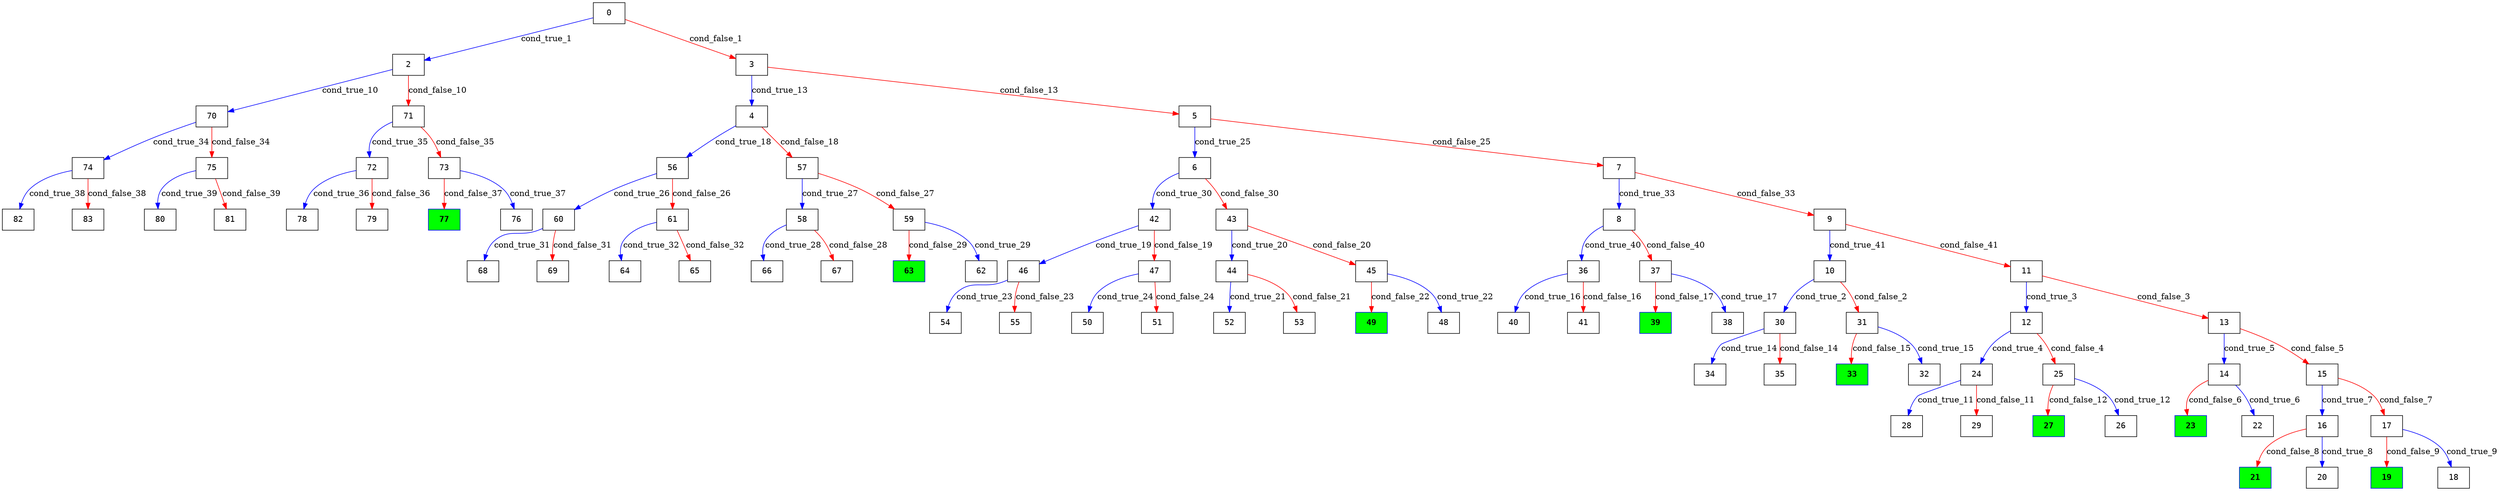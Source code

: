digraph ExecutionTree {
	node [color=black fontname=Courier height=.5 shape=record]
	77 [color=blue, fillcolor=green, style=filled, fontcolor=black, fontname="Courier-Bold"]
	63 [color=blue, fillcolor=green, style=filled, fontcolor=black, fontname="Courier-Bold"]
	49 [color=blue, fillcolor=green, style=filled, fontcolor=black, fontname="Courier-Bold"]
	39 [color=blue, fillcolor=green, style=filled, fontcolor=black, fontname="Courier-Bold"]
	33 [color=blue, fillcolor=green, style=filled, fontcolor=black, fontname="Courier-Bold"]
	27 [color=blue, fillcolor=green, style=filled, fontcolor=black, fontname="Courier-Bold"]
	23 [color=blue, fillcolor=green, style=filled, fontcolor=black, fontname="Courier-Bold"]
	21 [color=blue, fillcolor=green, style=filled, fontcolor=black, fontname="Courier-Bold"]
	19 [color=blue, fillcolor=green, style=filled, fontcolor=black, fontname="Courier-Bold"]
	0 -> 2 [label=cond_true_1 color=blue]
	0 -> 3 [label=cond_false_1 color=red]
	2 -> 70 [label=cond_true_10 color=blue]
	2 -> 71 [label=cond_false_10 color=red]
	3 -> 4 [label=cond_true_13 color=blue]
	3 -> 5 [label=cond_false_13 color=red]
	10 -> 30 [label=cond_true_2 color=blue]
	10 -> 31 [label=cond_false_2 color=red]
	30 -> 34 [label=cond_true_14 color=blue]
	30 -> 35 [label=cond_false_14 color=red]
	31 -> 32 [label=cond_true_15 color=blue]
	31 -> 33 [label=cond_false_15 color=red]
	11 -> 12 [label=cond_true_3 color=blue]
	11 -> 13 [label=cond_false_3 color=red]
	12 -> 24 [label=cond_true_4 color=blue]
	12 -> 25 [label=cond_false_4 color=red]
	13 -> 14 [label=cond_true_5 color=blue]
	13 -> 15 [label=cond_false_5 color=red]
	24 -> 28 [label=cond_true_11 color=blue]
	24 -> 29 [label=cond_false_11 color=red]
	25 -> 26 [label=cond_true_12 color=blue]
	25 -> 27 [label=cond_false_12 color=red]
	14 -> 22 [label=cond_true_6 color=blue]
	14 -> 23 [label=cond_false_6 color=red]
	15 -> 16 [label=cond_true_7 color=blue]
	15 -> 17 [label=cond_false_7 color=red]
	16 -> 20 [label=cond_true_8 color=blue]
	16 -> 21 [label=cond_false_8 color=red]
	17 -> 18 [label=cond_true_9 color=blue]
	17 -> 19 [label=cond_false_9 color=red]
	70 -> 74 [label=cond_true_34 color=blue]
	70 -> 75 [label=cond_false_34 color=red]
	71 -> 72 [label=cond_true_35 color=blue]
	71 -> 73 [label=cond_false_35 color=red]
	4 -> 56 [label=cond_true_18 color=blue]
	4 -> 57 [label=cond_false_18 color=red]
	5 -> 6 [label=cond_true_25 color=blue]
	5 -> 7 [label=cond_false_25 color=red]
	36 -> 40 [label=cond_true_16 color=blue]
	36 -> 41 [label=cond_false_16 color=red]
	37 -> 38 [label=cond_true_17 color=blue]
	37 -> 39 [label=cond_false_17 color=red]
	56 -> 60 [label=cond_true_26 color=blue]
	56 -> 61 [label=cond_false_26 color=red]
	57 -> 58 [label=cond_true_27 color=blue]
	57 -> 59 [label=cond_false_27 color=red]
	42 -> 46 [label=cond_true_19 color=blue]
	42 -> 47 [label=cond_false_19 color=red]
	46 -> 54 [label=cond_true_23 color=blue]
	46 -> 55 [label=cond_false_23 color=red]
	47 -> 50 [label=cond_true_24 color=blue]
	47 -> 51 [label=cond_false_24 color=red]
	43 -> 44 [label=cond_true_20 color=blue]
	43 -> 45 [label=cond_false_20 color=red]
	44 -> 52 [label=cond_true_21 color=blue]
	44 -> 53 [label=cond_false_21 color=red]
	45 -> 48 [label=cond_true_22 color=blue]
	45 -> 49 [label=cond_false_22 color=red]
	6 -> 42 [label=cond_true_30 color=blue]
	6 -> 43 [label=cond_false_30 color=red]
	7 -> 8 [label=cond_true_33 color=blue]
	7 -> 9 [label=cond_false_33 color=red]
	60 -> 68 [label=cond_true_31 color=blue]
	60 -> 69 [label=cond_false_31 color=red]
	61 -> 64 [label=cond_true_32 color=blue]
	61 -> 65 [label=cond_false_32 color=red]
	58 -> 66 [label=cond_true_28 color=blue]
	58 -> 67 [label=cond_false_28 color=red]
	59 -> 62 [label=cond_true_29 color=blue]
	59 -> 63 [label=cond_false_29 color=red]
	8 -> 36 [label=cond_true_40 color=blue]
	8 -> 37 [label=cond_false_40 color=red]
	9 -> 10 [label=cond_true_41 color=blue]
	9 -> 11 [label=cond_false_41 color=red]
	74 -> 82 [label=cond_true_38 color=blue]
	74 -> 83 [label=cond_false_38 color=red]
	75 -> 80 [label=cond_true_39 color=blue]
	75 -> 81 [label=cond_false_39 color=red]
	72 -> 78 [label=cond_true_36 color=blue]
	72 -> 79 [label=cond_false_36 color=red]
	73 -> 76 [label=cond_true_37 color=blue]
	73 -> 77 [label=cond_false_37 color=red]
}
